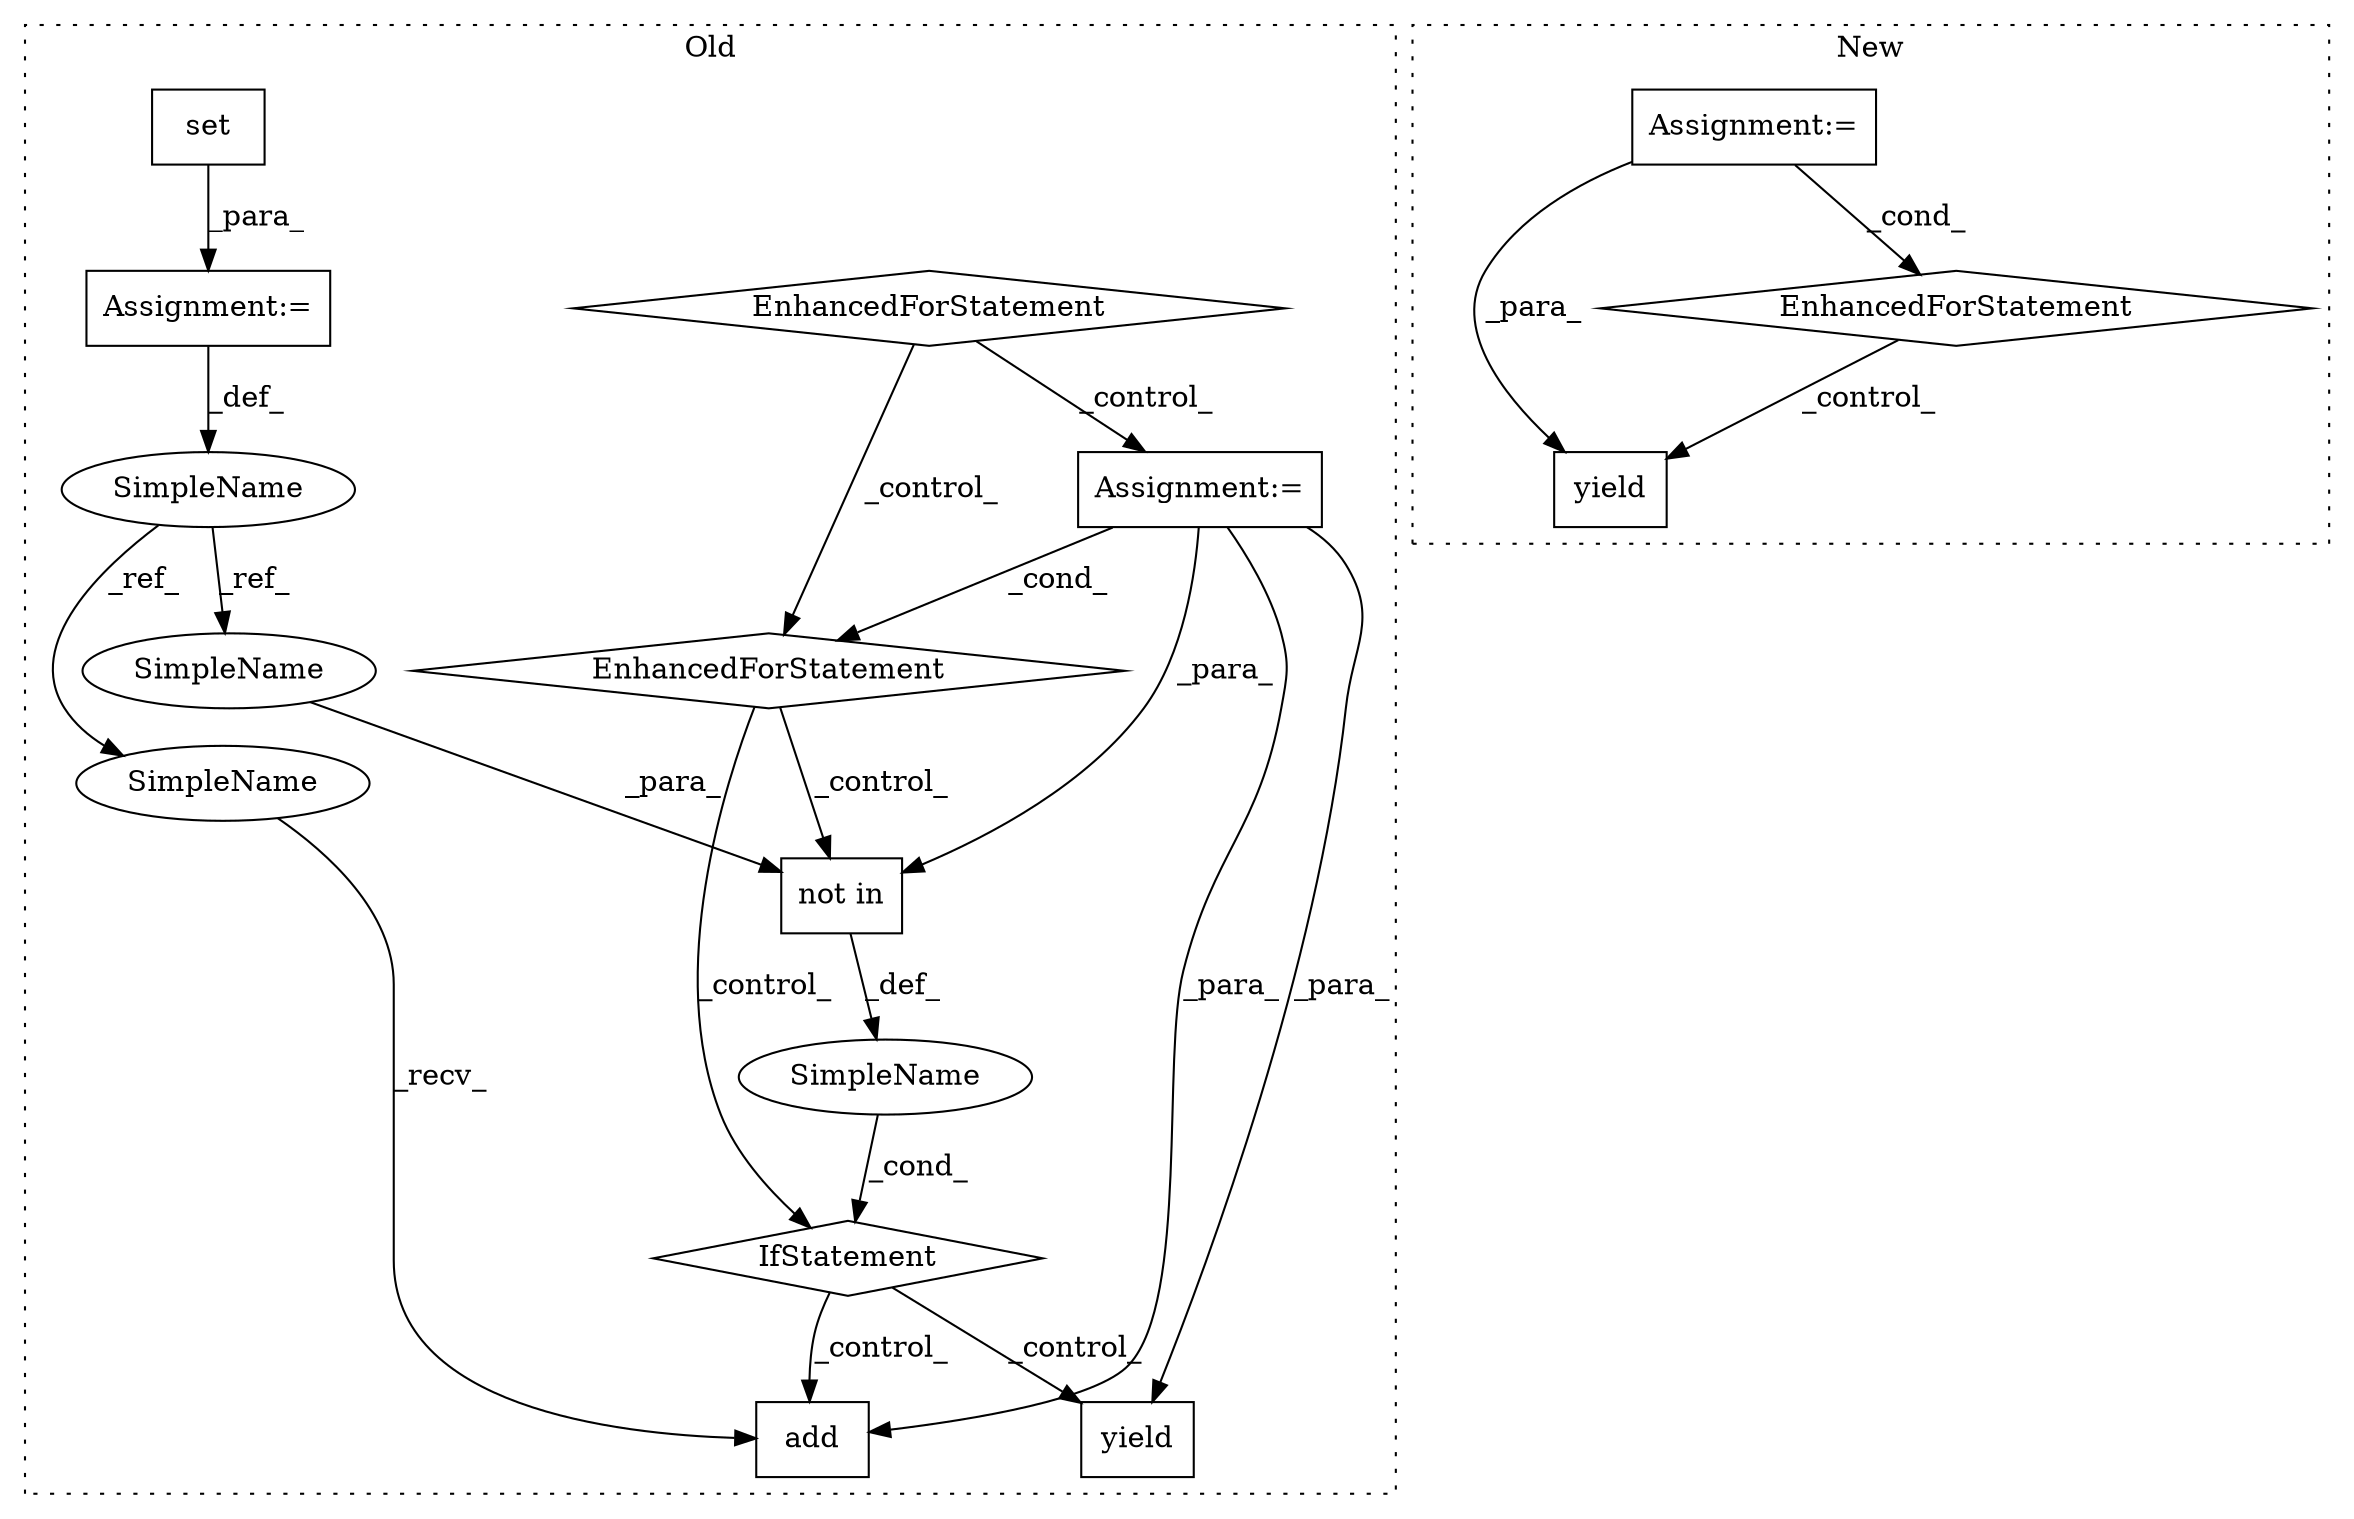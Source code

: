 digraph G {
subgraph cluster0 {
1 [label="set" a="32" s="2101" l="5" shape="box"];
3 [label="Assignment:=" a="7" s="2100" l="1" shape="box"];
4 [label="IfStatement" a="25" s="2332,2369" l="14,2" shape="diamond"];
5 [label="Assignment:=" a="7" s="2214,2318" l="61,2" shape="box"];
7 [label="SimpleName" a="42" s="" l="" shape="ellipse"];
8 [label="yield" a="112" s="2420" l="7" shape="box"];
10 [label="EnhancedForStatement" a="70" s="2114,2202" l="57,2" shape="diamond"];
11 [label="not in" a="108" s="2346" l="23" shape="box"];
12 [label="EnhancedForStatement" a="70" s="2214,2318" l="61,2" shape="diamond"];
13 [label="SimpleName" a="42" s="2093" l="7" shape="ellipse"];
14 [label="add" a="32" s="2393,2405" l="4,1" shape="box"];
15 [label="SimpleName" a="42" s="2362" l="7" shape="ellipse"];
16 [label="SimpleName" a="42" s="2385" l="7" shape="ellipse"];
label = "Old";
style="dotted";
}
subgraph cluster1 {
2 [label="yield" a="112" s="5291" l="7" shape="box"];
6 [label="Assignment:=" a="7" s="4937" l="36" shape="box"];
9 [label="EnhancedForStatement" a="70" s="5160,5279" l="57,2" shape="diamond"];
label = "New";
style="dotted";
}
1 -> 3 [label="_para_"];
3 -> 13 [label="_def_"];
4 -> 14 [label="_control_"];
4 -> 8 [label="_control_"];
5 -> 12 [label="_cond_"];
5 -> 11 [label="_para_"];
5 -> 14 [label="_para_"];
5 -> 8 [label="_para_"];
6 -> 2 [label="_para_"];
6 -> 9 [label="_cond_"];
7 -> 4 [label="_cond_"];
9 -> 2 [label="_control_"];
10 -> 12 [label="_control_"];
10 -> 5 [label="_control_"];
11 -> 7 [label="_def_"];
12 -> 11 [label="_control_"];
12 -> 4 [label="_control_"];
13 -> 16 [label="_ref_"];
13 -> 15 [label="_ref_"];
15 -> 11 [label="_para_"];
16 -> 14 [label="_recv_"];
}